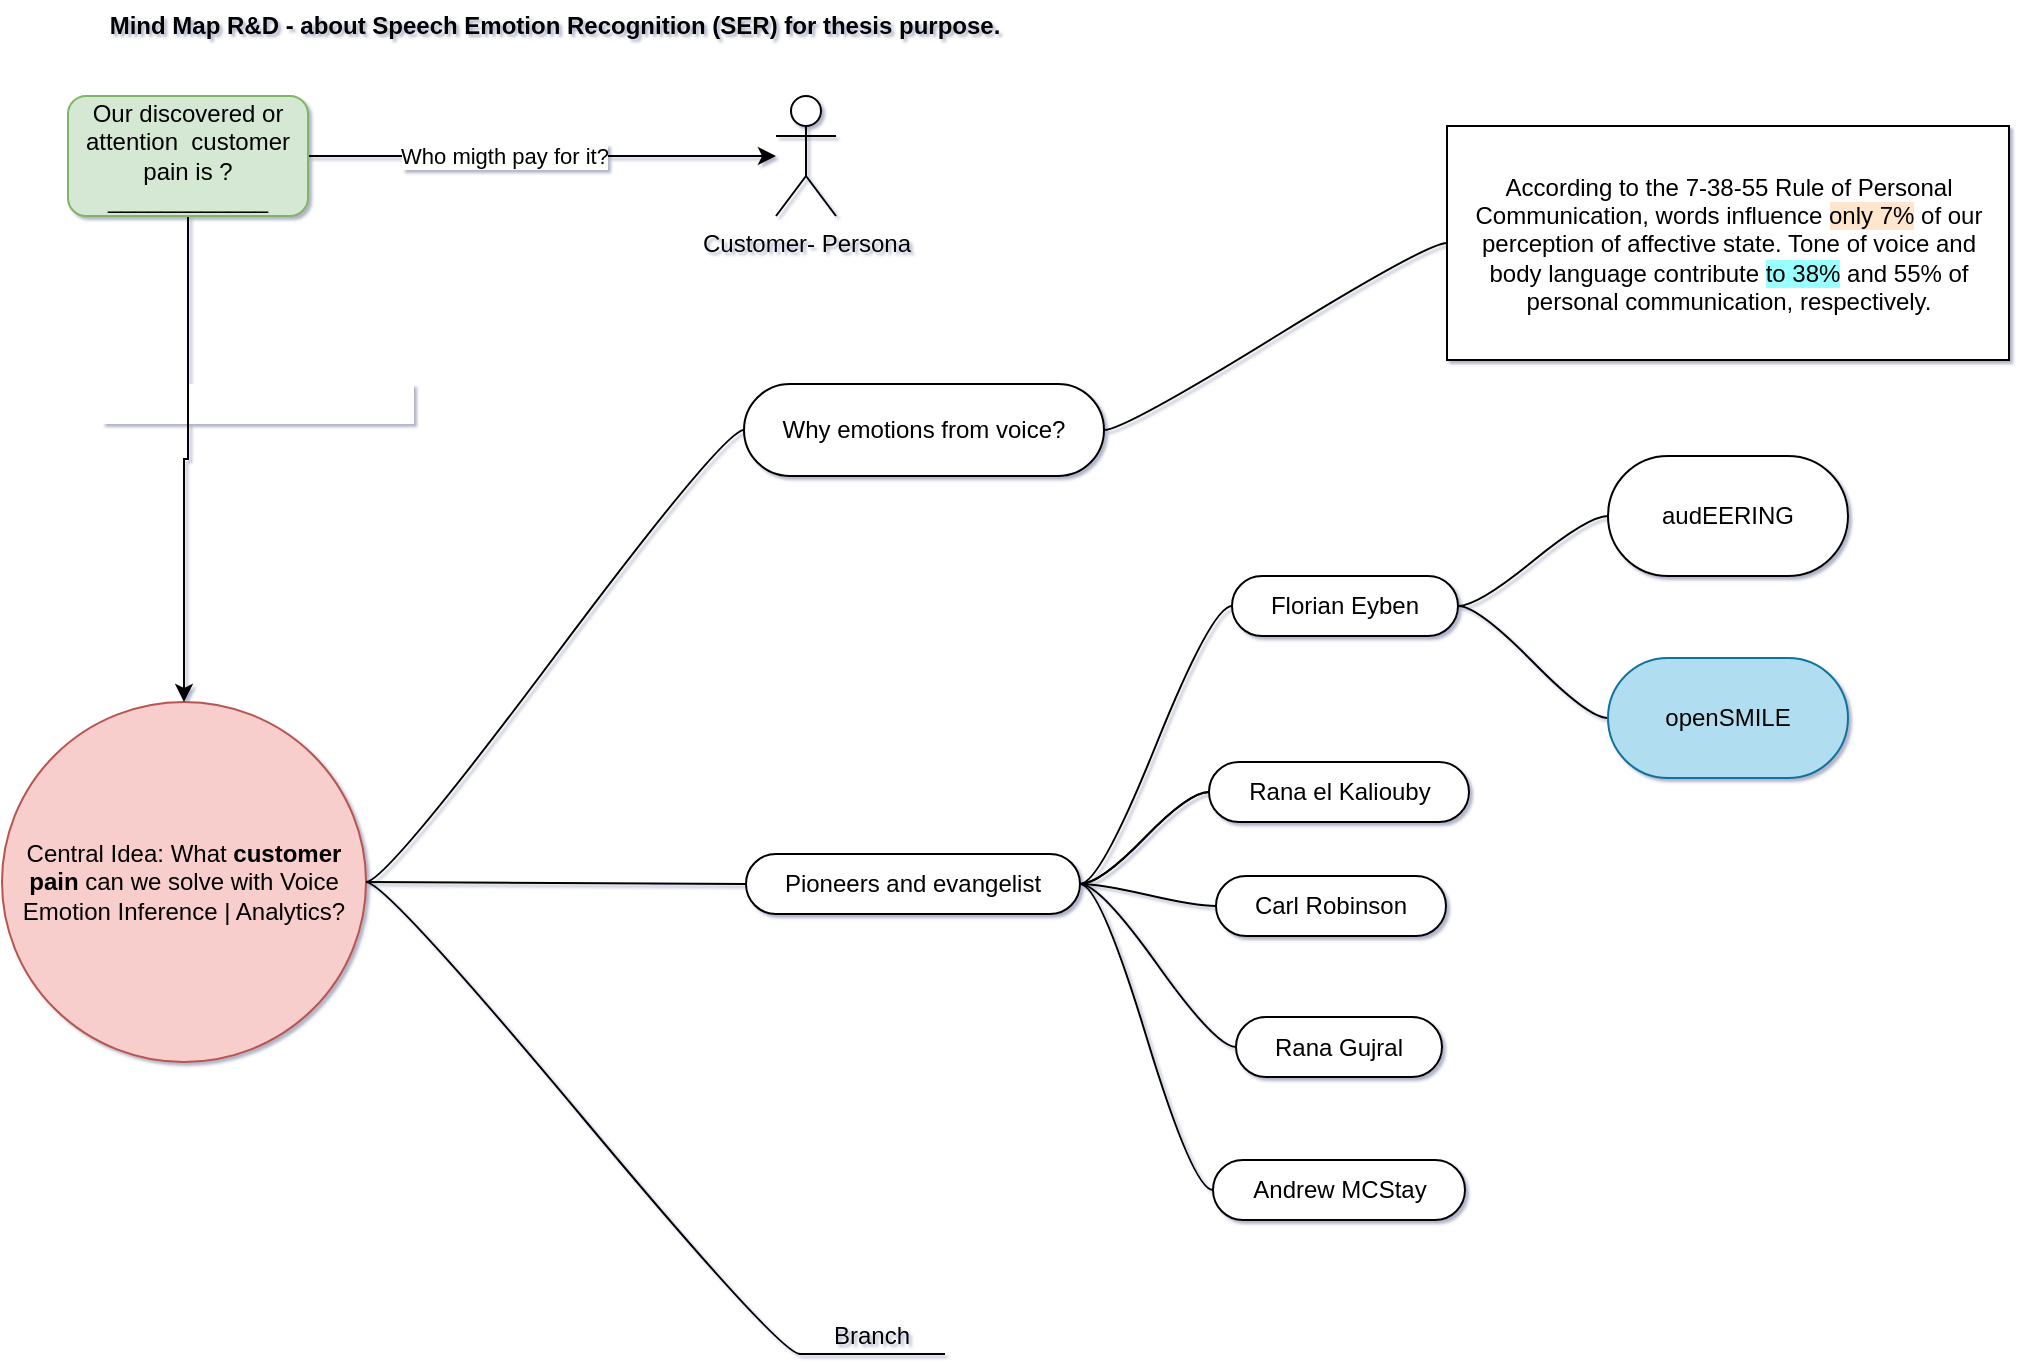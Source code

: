 <mxfile version="20.8.16" type="device"><diagram name="Page-1" id="-_rnX1O6vm8Izhrkkn8P"><mxGraphModel dx="1457" dy="888" grid="0" gridSize="10" guides="1" tooltips="1" connect="1" arrows="1" fold="1" page="1" pageScale="1" pageWidth="1169" pageHeight="827" math="0" shadow="1"><root><mxCell id="0"/><mxCell id="1" parent="0"/><UserObject label="According to the 7-38-55 Rule of Personal Communication, words influence &lt;span style=&quot;background-color: rgb(255, 230, 204);&quot;&gt;only 7%&lt;/span&gt; of our perception of affective state. Tone of voice and body language contribute &lt;span style=&quot;background-color: rgb(153, 255, 255);&quot;&gt;to 38%&lt;/span&gt; and 55% of personal communication, respectively." link="https://www.researchgate.net/publication/283794137_Decoding_Non-Verbal_Communication" id="-ORlsQFbIjHmuIFInHwR-74"><mxCell style="whiteSpace=wrap;html=1;rounded=0;arcSize=50;align=center;verticalAlign=middle;strokeWidth=1;autosize=1;spacing=4;treeFolding=1;treeMoving=1;newEdgeStyle={&quot;edgeStyle&quot;:&quot;entityRelationEdgeStyle&quot;,&quot;startArrow&quot;:&quot;none&quot;,&quot;endArrow&quot;:&quot;none&quot;,&quot;segment&quot;:10,&quot;curved&quot;:1,&quot;sourcePerimeterSpacing&quot;:0,&quot;targetPerimeterSpacing&quot;:0};strokeColor=default;fillColor=default;" parent="1" vertex="1" collapsed="1"><mxGeometry x="761.5" y="76" width="281" height="117" as="geometry"/></mxCell></UserObject><mxCell id="-ORlsQFbIjHmuIFInHwR-46" value="" style="swimlane;startSize=20;horizontal=1;containerType=tree;strokeColor=none;fillColor=default;" parent="1" vertex="1"><mxGeometry x="89" y="205" width="156" height="244" as="geometry"/></mxCell><mxCell id="-ORlsQFbIjHmuIFInHwR-51" value="Central Idea: What &lt;b&gt;customer pain&lt;/b&gt; can we solve with Voice Emotion Inference | Analytics?" style="ellipse;whiteSpace=wrap;html=1;align=center;treeFolding=1;treeMoving=1;newEdgeStyle={&quot;edgeStyle&quot;:&quot;entityRelationEdgeStyle&quot;,&quot;startArrow&quot;:&quot;none&quot;,&quot;endArrow&quot;:&quot;none&quot;,&quot;segment&quot;:10,&quot;curved&quot;:1,&quot;sourcePerimeterSpacing&quot;:0,&quot;targetPerimeterSpacing&quot;:0};strokeColor=#b85450;fillColor=#f8cecc;" parent="-ORlsQFbIjHmuIFInHwR-46" vertex="1"><mxGeometry x="-50" y="159" width="182" height="180" as="geometry"/></mxCell><mxCell id="-ORlsQFbIjHmuIFInHwR-56" value="Customer- Persona" style="shape=umlActor;verticalLabelPosition=bottom;verticalAlign=top;html=1;outlineConnect=0;strokeColor=default;fillColor=default;" parent="1" vertex="1"><mxGeometry x="426" y="61" width="30" height="60" as="geometry"/></mxCell><mxCell id="-ORlsQFbIjHmuIFInHwR-65" style="edgeStyle=orthogonalEdgeStyle;rounded=0;orthogonalLoop=1;jettySize=auto;html=1;exitX=1;exitY=0.5;exitDx=0;exitDy=0;" parent="1" source="-ORlsQFbIjHmuIFInHwR-57" target="-ORlsQFbIjHmuIFInHwR-56" edge="1"><mxGeometry relative="1" as="geometry"/></mxCell><mxCell id="-ORlsQFbIjHmuIFInHwR-66" value="Who migth pay for it?" style="edgeLabel;html=1;align=center;verticalAlign=middle;resizable=0;points=[];" parent="-ORlsQFbIjHmuIFInHwR-65" vertex="1" connectable="0"><mxGeometry x="-0.163" relative="1" as="geometry"><mxPoint as="offset"/></mxGeometry></mxCell><mxCell id="-ORlsQFbIjHmuIFInHwR-69" style="edgeStyle=orthogonalEdgeStyle;rounded=0;orthogonalLoop=1;jettySize=auto;html=1;entryX=0.5;entryY=0;entryDx=0;entryDy=0;" parent="1" source="-ORlsQFbIjHmuIFInHwR-57" target="-ORlsQFbIjHmuIFInHwR-51" edge="1"><mxGeometry relative="1" as="geometry"/></mxCell><mxCell id="-ORlsQFbIjHmuIFInHwR-57" value="Our discovered or attention&amp;nbsp; customer pain is ? ____________" style="rounded=1;whiteSpace=wrap;html=1;strokeColor=#82b366;fillColor=#d5e8d4;" parent="1" vertex="1"><mxGeometry x="72" y="61" width="120" height="60" as="geometry"/></mxCell><mxCell id="Y2cM8McQwbeSP3htrYqF-1" value="Mind Map R&amp;amp;D - about Speech Emotion Recognition (SER) for thesis purpose." style="text;html=1;align=center;verticalAlign=middle;resizable=0;points=[];autosize=1;strokeColor=none;fillColor=none;fontStyle=1" parent="1" vertex="1"><mxGeometry x="83" y="13" width="463" height="26" as="geometry"/></mxCell><mxCell id="-ORlsQFbIjHmuIFInHwR-88" value="Andrew MCStay" style="whiteSpace=wrap;html=1;rounded=1;arcSize=50;align=center;verticalAlign=middle;strokeWidth=1;autosize=1;spacing=4;treeFolding=1;treeMoving=1;newEdgeStyle={&quot;edgeStyle&quot;:&quot;entityRelationEdgeStyle&quot;,&quot;startArrow&quot;:&quot;none&quot;,&quot;endArrow&quot;:&quot;none&quot;,&quot;segment&quot;:10,&quot;curved&quot;:1,&quot;sourcePerimeterSpacing&quot;:0,&quot;targetPerimeterSpacing&quot;:0};strokeColor=default;fillColor=default;" parent="1" vertex="1"><mxGeometry x="644.5" y="593" width="126" height="30" as="geometry"/></mxCell><mxCell id="-ORlsQFbIjHmuIFInHwR-87" value="" style="edgeStyle=entityRelationEdgeStyle;startArrow=none;endArrow=none;segment=10;curved=1;sourcePerimeterSpacing=0;targetPerimeterSpacing=0;rounded=0;" parent="1" source="-ORlsQFbIjHmuIFInHwR-80" target="-ORlsQFbIjHmuIFInHwR-88" edge="1"><mxGeometry relative="1" as="geometry"><mxPoint x="668" y="610" as="sourcePoint"/></mxGeometry></mxCell><UserObject label="Rana Gujral" link="https://www.youtube.com/@voicetechpodcast111/videos" id="-ORlsQFbIjHmuIFInHwR-90"><mxCell style="whiteSpace=wrap;html=1;rounded=1;arcSize=50;align=center;verticalAlign=middle;strokeWidth=1;autosize=1;spacing=4;treeFolding=1;treeMoving=1;newEdgeStyle={&quot;edgeStyle&quot;:&quot;entityRelationEdgeStyle&quot;,&quot;startArrow&quot;:&quot;none&quot;,&quot;endArrow&quot;:&quot;none&quot;,&quot;segment&quot;:10,&quot;curved&quot;:1,&quot;sourcePerimeterSpacing&quot;:0,&quot;targetPerimeterSpacing&quot;:0};strokeColor=default;fillColor=default;" parent="1" vertex="1"><mxGeometry x="656" y="521.5" width="103" height="30" as="geometry"/></mxCell></UserObject><mxCell id="-ORlsQFbIjHmuIFInHwR-89" value="" style="edgeStyle=entityRelationEdgeStyle;startArrow=none;endArrow=none;segment=10;curved=1;sourcePerimeterSpacing=0;targetPerimeterSpacing=0;rounded=0;" parent="1" source="-ORlsQFbIjHmuIFInHwR-80" target="-ORlsQFbIjHmuIFInHwR-90" edge="1"><mxGeometry relative="1" as="geometry"><mxPoint x="668" y="610" as="sourcePoint"/></mxGeometry></mxCell><UserObject label="Carl Robinson" link="https://www.youtube.com/@voicetechpodcast111/videos" id="-ORlsQFbIjHmuIFInHwR-82"><mxCell style="whiteSpace=wrap;html=1;rounded=1;arcSize=50;align=center;verticalAlign=middle;strokeWidth=1;autosize=1;spacing=4;treeFolding=1;treeMoving=1;newEdgeStyle={&quot;edgeStyle&quot;:&quot;entityRelationEdgeStyle&quot;,&quot;startArrow&quot;:&quot;none&quot;,&quot;endArrow&quot;:&quot;none&quot;,&quot;segment&quot;:10,&quot;curved&quot;:1,&quot;sourcePerimeterSpacing&quot;:0,&quot;targetPerimeterSpacing&quot;:0};strokeColor=default;fillColor=default;" parent="1" vertex="1"><mxGeometry x="646" y="451" width="115" height="30" as="geometry"/></mxCell></UserObject><mxCell id="-ORlsQFbIjHmuIFInHwR-81" value="" style="edgeStyle=entityRelationEdgeStyle;startArrow=none;endArrow=none;segment=10;curved=1;sourcePerimeterSpacing=0;targetPerimeterSpacing=0;rounded=0;" parent="1" source="-ORlsQFbIjHmuIFInHwR-80" target="-ORlsQFbIjHmuIFInHwR-82" edge="1"><mxGeometry relative="1" as="geometry"><mxPoint x="395" y="620" as="sourcePoint"/></mxGeometry></mxCell><mxCell id="-ORlsQFbIjHmuIFInHwR-84" value="Rana el Kaliouby" style="whiteSpace=wrap;html=1;rounded=1;arcSize=50;align=center;verticalAlign=middle;strokeWidth=1;autosize=1;spacing=4;treeFolding=1;treeMoving=1;newEdgeStyle={&quot;edgeStyle&quot;:&quot;entityRelationEdgeStyle&quot;,&quot;startArrow&quot;:&quot;none&quot;,&quot;endArrow&quot;:&quot;none&quot;,&quot;segment&quot;:10,&quot;curved&quot;:1,&quot;sourcePerimeterSpacing&quot;:0,&quot;targetPerimeterSpacing&quot;:0};strokeColor=default;fillColor=default;" parent="1" vertex="1"><mxGeometry x="642.5" y="394" width="130" height="30" as="geometry"/></mxCell><mxCell id="-ORlsQFbIjHmuIFInHwR-83" value="" style="edgeStyle=entityRelationEdgeStyle;startArrow=none;endArrow=none;segment=10;curved=1;sourcePerimeterSpacing=0;targetPerimeterSpacing=0;rounded=0;" parent="1" source="-ORlsQFbIjHmuIFInHwR-80" target="-ORlsQFbIjHmuIFInHwR-84" edge="1"><mxGeometry relative="1" as="geometry"><mxPoint x="668" y="610" as="sourcePoint"/></mxGeometry></mxCell><mxCell id="NfyfgqUMuGVPZbxr-Lkv-12" value="" style="edgeStyle=entityRelationEdgeStyle;rounded=0;orthogonalLoop=1;jettySize=auto;html=1;startArrow=none;endArrow=none;segment=10;curved=1;sourcePerimeterSpacing=0;targetPerimeterSpacing=0;" edge="1" parent="1" source="-ORlsQFbIjHmuIFInHwR-80" target="-ORlsQFbIjHmuIFInHwR-84"><mxGeometry relative="1" as="geometry"/></mxCell><mxCell id="-ORlsQFbIjHmuIFInHwR-80" value="Pioneers and&amp;nbsp;evangelist" style="whiteSpace=wrap;html=1;rounded=1;arcSize=50;align=center;verticalAlign=middle;strokeWidth=1;autosize=1;spacing=4;treeFolding=1;treeMoving=1;newEdgeStyle={&quot;edgeStyle&quot;:&quot;entityRelationEdgeStyle&quot;,&quot;startArrow&quot;:&quot;none&quot;,&quot;endArrow&quot;:&quot;none&quot;,&quot;segment&quot;:10,&quot;curved&quot;:1,&quot;sourcePerimeterSpacing&quot;:0,&quot;targetPerimeterSpacing&quot;:0};strokeColor=default;fillColor=default;" parent="1" vertex="1"><mxGeometry x="411" y="440" width="167" height="30" as="geometry"/></mxCell><mxCell id="-ORlsQFbIjHmuIFInHwR-79" value="" style="edgeStyle=entityRelationEdgeStyle;startArrow=none;endArrow=none;segment=10;curved=1;sourcePerimeterSpacing=0;targetPerimeterSpacing=0;rounded=0;" parent="1" source="-ORlsQFbIjHmuIFInHwR-51" target="-ORlsQFbIjHmuIFInHwR-80" edge="1"><mxGeometry relative="1" as="geometry"><mxPoint x="336" y="512" as="sourcePoint"/></mxGeometry></mxCell><mxCell id="-ORlsQFbIjHmuIFInHwR-85" value="" style="edgeStyle=entityRelationEdgeStyle;startArrow=none;endArrow=none;segment=10;curved=1;sourcePerimeterSpacing=0;targetPerimeterSpacing=0;rounded=0;" parent="1" source="-ORlsQFbIjHmuIFInHwR-80" target="-ORlsQFbIjHmuIFInHwR-86" edge="1"><mxGeometry relative="1" as="geometry"><mxPoint x="668" y="610" as="sourcePoint"/></mxGeometry></mxCell><mxCell id="NfyfgqUMuGVPZbxr-Lkv-23" value="" style="edgeStyle=entityRelationEdgeStyle;rounded=0;orthogonalLoop=1;jettySize=auto;html=1;startArrow=none;endArrow=none;segment=10;curved=1;sourcePerimeterSpacing=0;targetPerimeterSpacing=0;" edge="1" parent="1" source="-ORlsQFbIjHmuIFInHwR-86" target="NfyfgqUMuGVPZbxr-Lkv-22"><mxGeometry relative="1" as="geometry"/></mxCell><mxCell id="NfyfgqUMuGVPZbxr-Lkv-25" value="" style="edgeStyle=entityRelationEdgeStyle;rounded=0;orthogonalLoop=1;jettySize=auto;html=1;startArrow=none;endArrow=none;segment=10;curved=1;sourcePerimeterSpacing=0;targetPerimeterSpacing=0;" edge="1" parent="1" source="-ORlsQFbIjHmuIFInHwR-86" target="NfyfgqUMuGVPZbxr-Lkv-24"><mxGeometry relative="1" as="geometry"/></mxCell><UserObject label="Florian Eyben" link="https://www.audeering.com/company/florian-eyben/" id="-ORlsQFbIjHmuIFInHwR-86"><mxCell style="whiteSpace=wrap;html=1;rounded=1;arcSize=50;align=center;verticalAlign=middle;strokeWidth=1;autosize=1;spacing=4;treeFolding=1;treeMoving=1;newEdgeStyle={&quot;edgeStyle&quot;:&quot;entityRelationEdgeStyle&quot;,&quot;startArrow&quot;:&quot;none&quot;,&quot;endArrow&quot;:&quot;none&quot;,&quot;segment&quot;:10,&quot;curved&quot;:1,&quot;sourcePerimeterSpacing&quot;:0,&quot;targetPerimeterSpacing&quot;:0};strokeColor=default;fillColor=default;" parent="1" vertex="1"><mxGeometry x="654" y="301" width="113" height="30" as="geometry"/></mxCell></UserObject><mxCell id="-ORlsQFbIjHmuIFInHwR-73" value="" style="edgeStyle=entityRelationEdgeStyle;startArrow=none;endArrow=none;segment=10;curved=1;sourcePerimeterSpacing=0;targetPerimeterSpacing=0;rounded=0;" parent="1" source="-ORlsQFbIjHmuIFInHwR-52" target="-ORlsQFbIjHmuIFInHwR-74" edge="1"><mxGeometry relative="1" as="geometry"><mxPoint x="336" y="512" as="sourcePoint"/></mxGeometry></mxCell><mxCell id="-ORlsQFbIjHmuIFInHwR-52" value="Why emotions from voice?" style="whiteSpace=wrap;html=1;rounded=1;arcSize=50;align=center;verticalAlign=middle;strokeWidth=1;autosize=1;spacing=4;treeFolding=1;treeMoving=1;newEdgeStyle={&quot;edgeStyle&quot;:&quot;entityRelationEdgeStyle&quot;,&quot;startArrow&quot;:&quot;none&quot;,&quot;endArrow&quot;:&quot;none&quot;,&quot;segment&quot;:10,&quot;curved&quot;:1,&quot;sourcePerimeterSpacing&quot;:0,&quot;targetPerimeterSpacing&quot;:0};strokeColor=default;fillColor=default;" parent="1" vertex="1"><mxGeometry x="410" y="205" width="180" height="46" as="geometry"/></mxCell><mxCell id="-ORlsQFbIjHmuIFInHwR-47" value="" style="edgeStyle=entityRelationEdgeStyle;startArrow=none;endArrow=none;segment=10;curved=1;sourcePerimeterSpacing=0;targetPerimeterSpacing=0;rounded=0;" parent="1" source="-ORlsQFbIjHmuIFInHwR-51" target="-ORlsQFbIjHmuIFInHwR-52" edge="1"><mxGeometry relative="1" as="geometry"/></mxCell><mxCell id="-ORlsQFbIjHmuIFInHwR-53" value="Branch" style="whiteSpace=wrap;html=1;shape=partialRectangle;top=0;left=0;bottom=1;right=0;points=[[0,1],[1,1]];fillColor=none;align=center;verticalAlign=bottom;routingCenterY=0.5;snapToPoint=1;autosize=1;treeFolding=1;treeMoving=1;newEdgeStyle={&quot;edgeStyle&quot;:&quot;entityRelationEdgeStyle&quot;,&quot;startArrow&quot;:&quot;none&quot;,&quot;endArrow&quot;:&quot;none&quot;,&quot;segment&quot;:10,&quot;curved&quot;:1,&quot;sourcePerimeterSpacing&quot;:0,&quot;targetPerimeterSpacing&quot;:0};strokeColor=default;" parent="1" vertex="1"><mxGeometry x="438" y="664" width="72" height="26" as="geometry"/></mxCell><mxCell id="-ORlsQFbIjHmuIFInHwR-48" value="" style="edgeStyle=entityRelationEdgeStyle;startArrow=none;endArrow=none;segment=10;curved=1;sourcePerimeterSpacing=0;targetPerimeterSpacing=0;rounded=0;" parent="1" source="-ORlsQFbIjHmuIFInHwR-51" target="-ORlsQFbIjHmuIFInHwR-53" edge="1"><mxGeometry relative="1" as="geometry"/></mxCell><mxCell id="NfyfgqUMuGVPZbxr-Lkv-22" value="audEERING" style="whiteSpace=wrap;html=1;rounded=1;arcSize=50;strokeWidth=1;spacing=4;" vertex="1" parent="1"><mxGeometry x="842" y="241" width="120" height="60" as="geometry"/></mxCell><mxCell id="NfyfgqUMuGVPZbxr-Lkv-24" value="openSMILE" style="whiteSpace=wrap;html=1;rounded=1;arcSize=50;strokeWidth=1;spacing=4;fillColor=#b1ddf0;strokeColor=#10739e;" vertex="1" parent="1"><mxGeometry x="842" y="342" width="120" height="60" as="geometry"/></mxCell></root></mxGraphModel></diagram></mxfile>